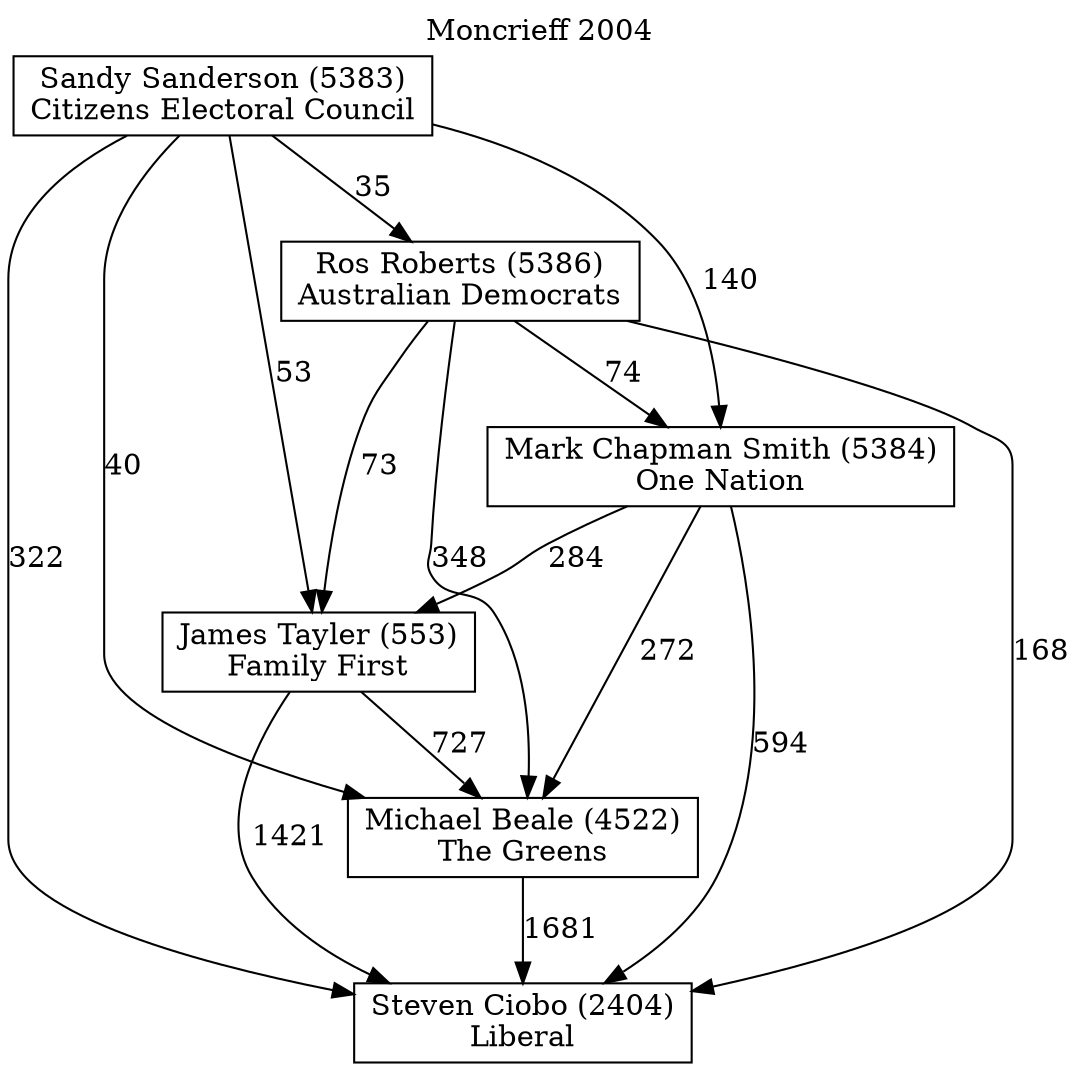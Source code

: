 // House preference flow
digraph "Steven Ciobo (2404)_Moncrieff_2004" {
	graph [label="Moncrieff 2004" labelloc=t mclimit=2]
	node [shape=box]
	"Steven Ciobo (2404)" [label="Steven Ciobo (2404)
Liberal"]
	"Michael Beale (4522)" [label="Michael Beale (4522)
The Greens"]
	"James Tayler (553)" [label="James Tayler (553)
Family First"]
	"Mark Chapman Smith (5384)" [label="Mark Chapman Smith (5384)
One Nation"]
	"Ros Roberts (5386)" [label="Ros Roberts (5386)
Australian Democrats"]
	"Sandy Sanderson (5383)" [label="Sandy Sanderson (5383)
Citizens Electoral Council"]
	"Michael Beale (4522)" -> "Steven Ciobo (2404)" [label=1681]
	"James Tayler (553)" -> "Michael Beale (4522)" [label=727]
	"Mark Chapman Smith (5384)" -> "James Tayler (553)" [label=284]
	"Ros Roberts (5386)" -> "Mark Chapman Smith (5384)" [label=74]
	"Sandy Sanderson (5383)" -> "Ros Roberts (5386)" [label=35]
	"James Tayler (553)" -> "Steven Ciobo (2404)" [label=1421]
	"Mark Chapman Smith (5384)" -> "Steven Ciobo (2404)" [label=594]
	"Ros Roberts (5386)" -> "Steven Ciobo (2404)" [label=168]
	"Sandy Sanderson (5383)" -> "Steven Ciobo (2404)" [label=322]
	"Sandy Sanderson (5383)" -> "Mark Chapman Smith (5384)" [label=140]
	"Ros Roberts (5386)" -> "James Tayler (553)" [label=73]
	"Sandy Sanderson (5383)" -> "James Tayler (553)" [label=53]
	"Mark Chapman Smith (5384)" -> "Michael Beale (4522)" [label=272]
	"Ros Roberts (5386)" -> "Michael Beale (4522)" [label=348]
	"Sandy Sanderson (5383)" -> "Michael Beale (4522)" [label=40]
}

